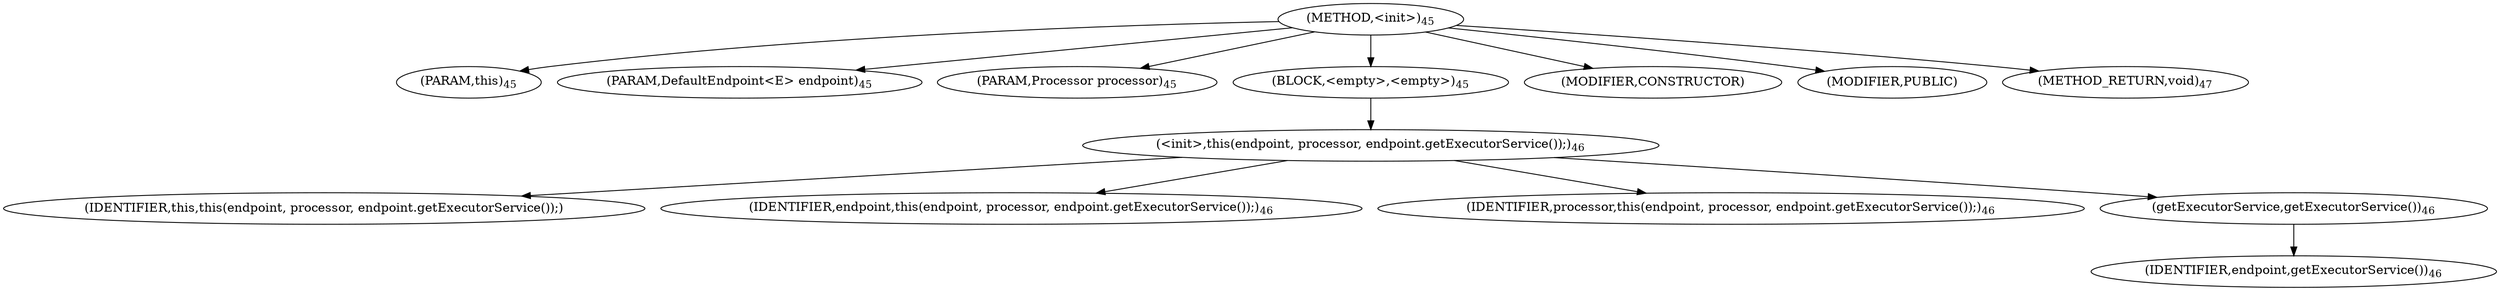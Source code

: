 digraph "&lt;init&gt;" {  
"57" [label = <(METHOD,&lt;init&gt;)<SUB>45</SUB>> ]
"4" [label = <(PARAM,this)<SUB>45</SUB>> ]
"58" [label = <(PARAM,DefaultEndpoint&lt;E&gt; endpoint)<SUB>45</SUB>> ]
"59" [label = <(PARAM,Processor processor)<SUB>45</SUB>> ]
"60" [label = <(BLOCK,&lt;empty&gt;,&lt;empty&gt;)<SUB>45</SUB>> ]
"61" [label = <(&lt;init&gt;,this(endpoint, processor, endpoint.getExecutorService());)<SUB>46</SUB>> ]
"3" [label = <(IDENTIFIER,this,this(endpoint, processor, endpoint.getExecutorService());)> ]
"62" [label = <(IDENTIFIER,endpoint,this(endpoint, processor, endpoint.getExecutorService());)<SUB>46</SUB>> ]
"63" [label = <(IDENTIFIER,processor,this(endpoint, processor, endpoint.getExecutorService());)<SUB>46</SUB>> ]
"64" [label = <(getExecutorService,getExecutorService())<SUB>46</SUB>> ]
"65" [label = <(IDENTIFIER,endpoint,getExecutorService())<SUB>46</SUB>> ]
"66" [label = <(MODIFIER,CONSTRUCTOR)> ]
"67" [label = <(MODIFIER,PUBLIC)> ]
"68" [label = <(METHOD_RETURN,void)<SUB>47</SUB>> ]
  "57" -> "4" 
  "57" -> "58" 
  "57" -> "59" 
  "57" -> "60" 
  "57" -> "66" 
  "57" -> "67" 
  "57" -> "68" 
  "60" -> "61" 
  "61" -> "3" 
  "61" -> "62" 
  "61" -> "63" 
  "61" -> "64" 
  "64" -> "65" 
}
